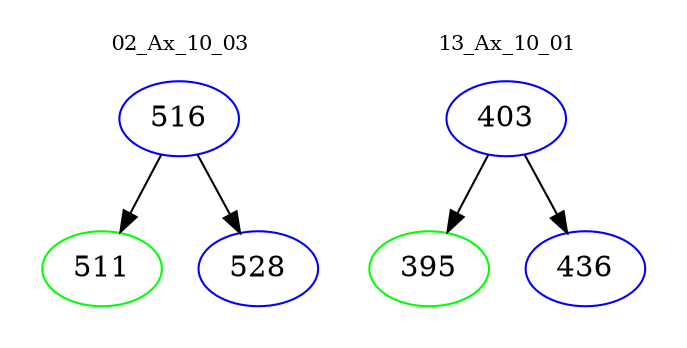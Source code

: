 digraph{
subgraph cluster_0 {
color = white
label = "02_Ax_10_03";
fontsize=10;
T0_516 [label="516", color="blue"]
T0_516 -> T0_511 [color="black"]
T0_511 [label="511", color="green"]
T0_516 -> T0_528 [color="black"]
T0_528 [label="528", color="blue"]
}
subgraph cluster_1 {
color = white
label = "13_Ax_10_01";
fontsize=10;
T1_403 [label="403", color="blue"]
T1_403 -> T1_395 [color="black"]
T1_395 [label="395", color="green"]
T1_403 -> T1_436 [color="black"]
T1_436 [label="436", color="blue"]
}
}
